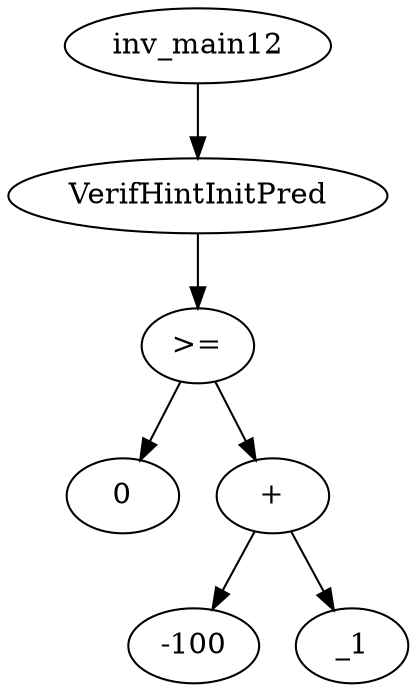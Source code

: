 digraph dag {
0 [label="inv_main12"];
1 [label="VerifHintInitPred"];
2 [label=">="];
3 [label="0"];
4 [label="+"];
5 [label="-100"];
6 [label="_1"];
0->1
1->2
2->4
2 -> 3
4->6
4 -> 5
}
